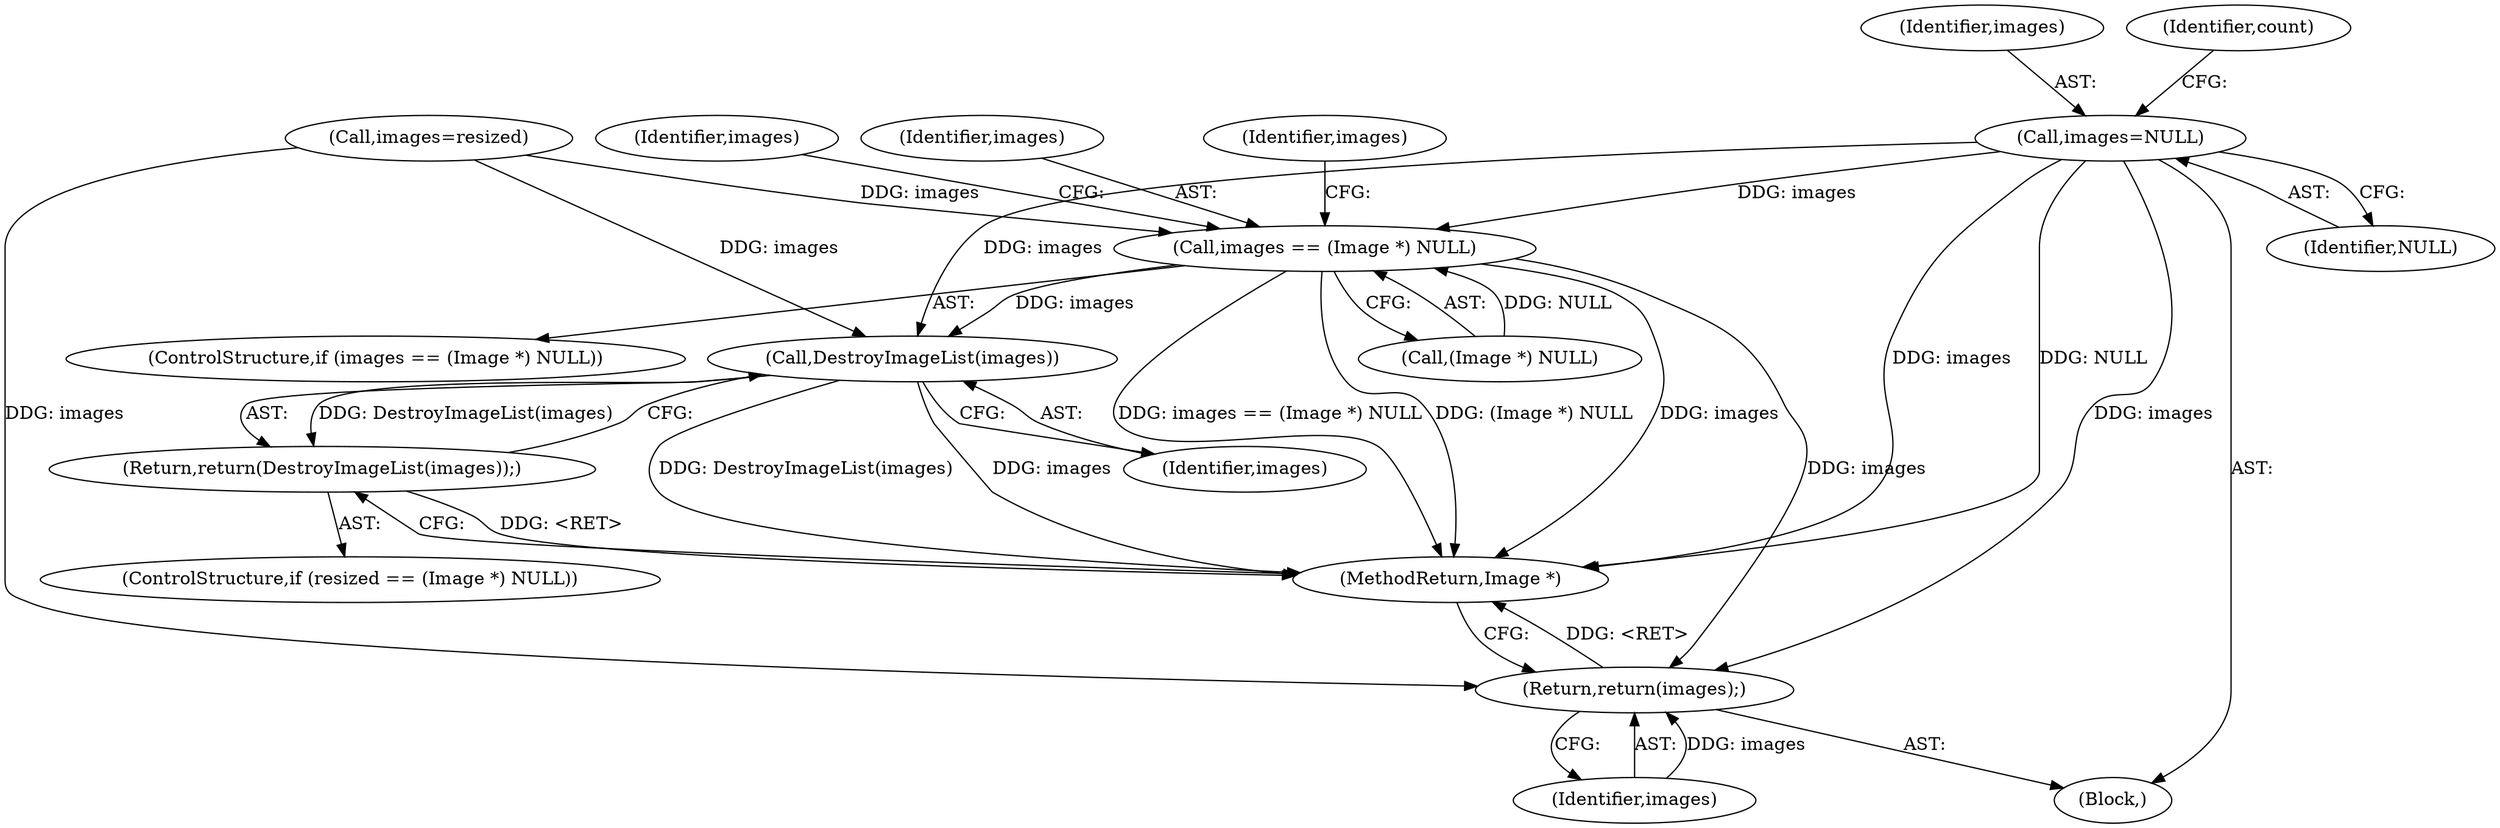 digraph "0_ImageMagick_0f6fc2d5bf8f500820c3dbcf0d23ee14f2d9f734_2@pointer" {
"1000114" [label="(Call,images=NULL)"];
"1000244" [label="(Call,DestroyImageList(images))"];
"1000243" [label="(Return,return(DestroyImageList(images));)"];
"1000247" [label="(Call,images == (Image *) NULL)"];
"1000260" [label="(Return,return(images);)"];
"1000249" [label="(Call,(Image *) NULL)"];
"1000262" [label="(MethodReturn,Image *)"];
"1000260" [label="(Return,return(images);)"];
"1000116" [label="(Identifier,NULL)"];
"1000244" [label="(Call,DestroyImageList(images))"];
"1000261" [label="(Identifier,images)"];
"1000253" [label="(Identifier,images)"];
"1000105" [label="(Block,)"];
"1000248" [label="(Identifier,images)"];
"1000252" [label="(Call,images=resized)"];
"1000258" [label="(Identifier,images)"];
"1000114" [label="(Call,images=NULL)"];
"1000237" [label="(ControlStructure,if (resized == (Image *) NULL))"];
"1000247" [label="(Call,images == (Image *) NULL)"];
"1000245" [label="(Identifier,images)"];
"1000115" [label="(Identifier,images)"];
"1000243" [label="(Return,return(DestroyImageList(images));)"];
"1000246" [label="(ControlStructure,if (images == (Image *) NULL))"];
"1000119" [label="(Identifier,count)"];
"1000114" -> "1000105"  [label="AST: "];
"1000114" -> "1000116"  [label="CFG: "];
"1000115" -> "1000114"  [label="AST: "];
"1000116" -> "1000114"  [label="AST: "];
"1000119" -> "1000114"  [label="CFG: "];
"1000114" -> "1000262"  [label="DDG: images"];
"1000114" -> "1000262"  [label="DDG: NULL"];
"1000114" -> "1000244"  [label="DDG: images"];
"1000114" -> "1000247"  [label="DDG: images"];
"1000114" -> "1000260"  [label="DDG: images"];
"1000244" -> "1000243"  [label="AST: "];
"1000244" -> "1000245"  [label="CFG: "];
"1000245" -> "1000244"  [label="AST: "];
"1000243" -> "1000244"  [label="CFG: "];
"1000244" -> "1000262"  [label="DDG: DestroyImageList(images)"];
"1000244" -> "1000262"  [label="DDG: images"];
"1000244" -> "1000243"  [label="DDG: DestroyImageList(images)"];
"1000247" -> "1000244"  [label="DDG: images"];
"1000252" -> "1000244"  [label="DDG: images"];
"1000243" -> "1000237"  [label="AST: "];
"1000262" -> "1000243"  [label="CFG: "];
"1000243" -> "1000262"  [label="DDG: <RET>"];
"1000247" -> "1000246"  [label="AST: "];
"1000247" -> "1000249"  [label="CFG: "];
"1000248" -> "1000247"  [label="AST: "];
"1000249" -> "1000247"  [label="AST: "];
"1000253" -> "1000247"  [label="CFG: "];
"1000258" -> "1000247"  [label="CFG: "];
"1000247" -> "1000262"  [label="DDG: images"];
"1000247" -> "1000262"  [label="DDG: images == (Image *) NULL"];
"1000247" -> "1000262"  [label="DDG: (Image *) NULL"];
"1000252" -> "1000247"  [label="DDG: images"];
"1000249" -> "1000247"  [label="DDG: NULL"];
"1000247" -> "1000260"  [label="DDG: images"];
"1000260" -> "1000105"  [label="AST: "];
"1000260" -> "1000261"  [label="CFG: "];
"1000261" -> "1000260"  [label="AST: "];
"1000262" -> "1000260"  [label="CFG: "];
"1000260" -> "1000262"  [label="DDG: <RET>"];
"1000261" -> "1000260"  [label="DDG: images"];
"1000252" -> "1000260"  [label="DDG: images"];
}
